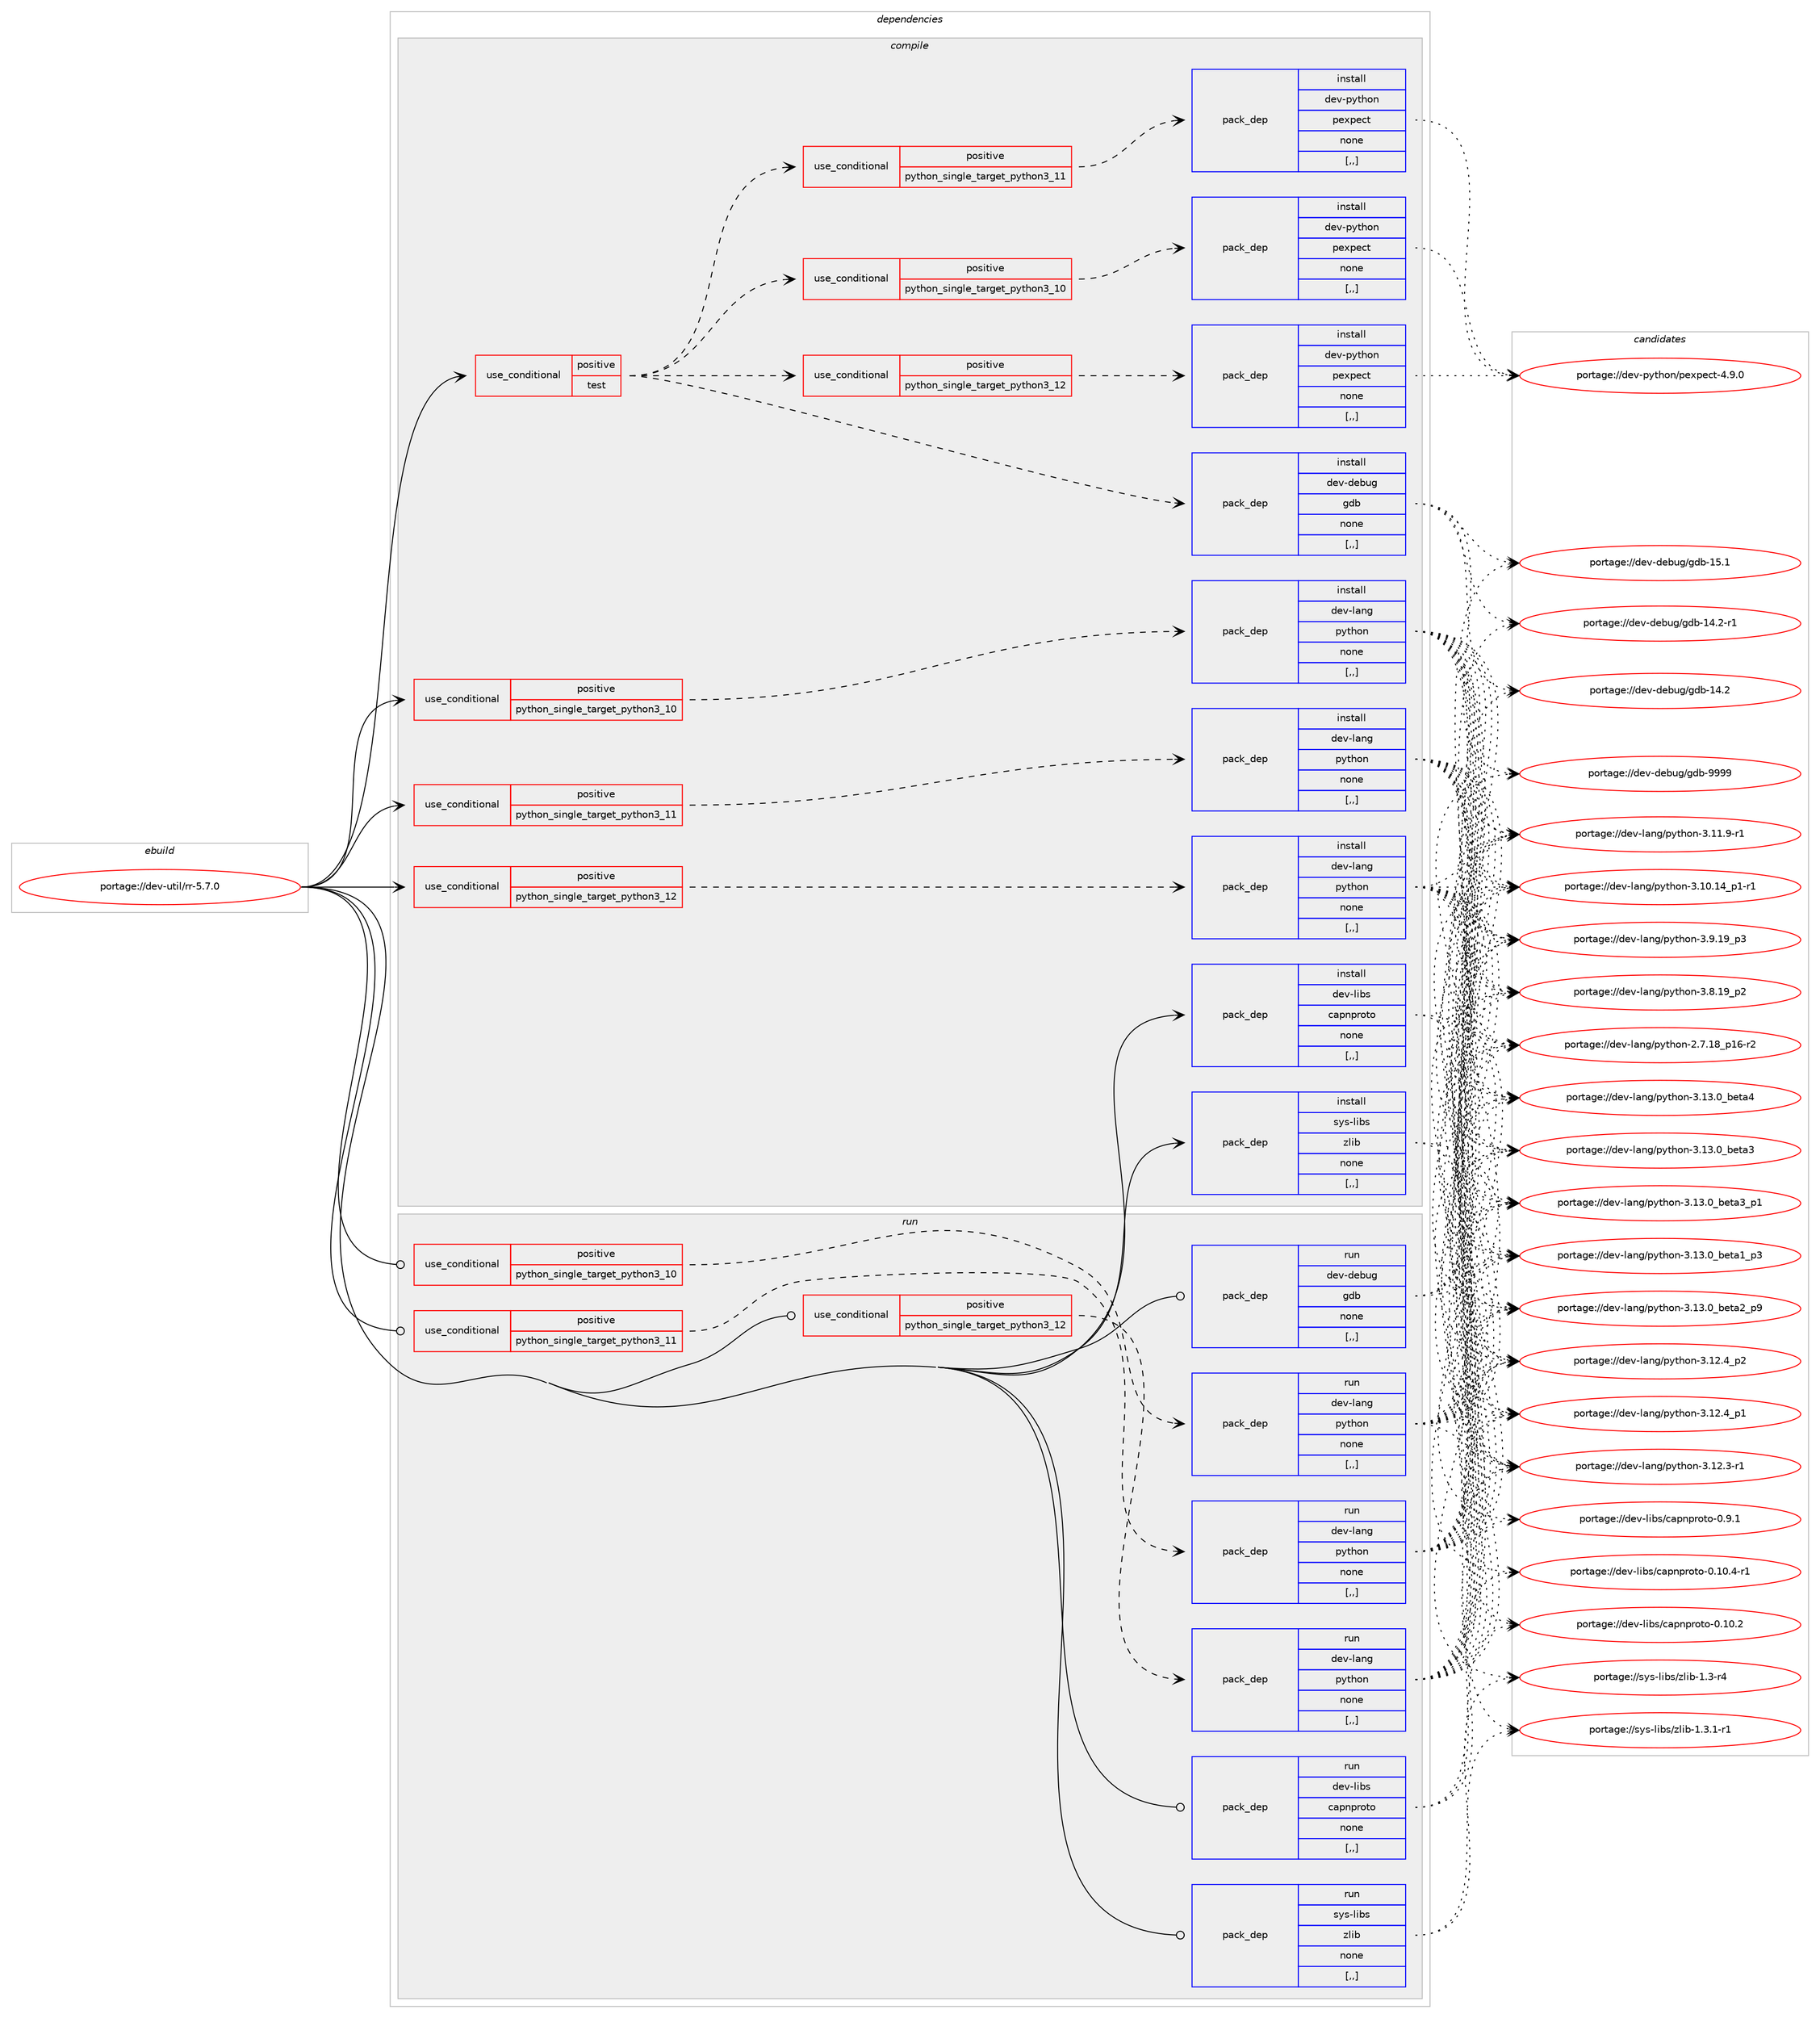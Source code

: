 digraph prolog {

# *************
# Graph options
# *************

newrank=true;
concentrate=true;
compound=true;
graph [rankdir=LR,fontname=Helvetica,fontsize=10,ranksep=1.5];#, ranksep=2.5, nodesep=0.2];
edge  [arrowhead=vee];
node  [fontname=Helvetica,fontsize=10];

# **********
# The ebuild
# **********

subgraph cluster_leftcol {
color=gray;
label=<<i>ebuild</i>>;
id [label="portage://dev-util/rr-5.7.0", color=red, width=4, href="../dev-util/rr-5.7.0.svg"];
}

# ****************
# The dependencies
# ****************

subgraph cluster_midcol {
color=gray;
label=<<i>dependencies</i>>;
subgraph cluster_compile {
fillcolor="#eeeeee";
style=filled;
label=<<i>compile</i>>;
subgraph cond61697 {
dependency219321 [label=<<TABLE BORDER="0" CELLBORDER="1" CELLSPACING="0" CELLPADDING="4"><TR><TD ROWSPAN="3" CELLPADDING="10">use_conditional</TD></TR><TR><TD>positive</TD></TR><TR><TD>python_single_target_python3_10</TD></TR></TABLE>>, shape=none, color=red];
subgraph pack156184 {
dependency219322 [label=<<TABLE BORDER="0" CELLBORDER="1" CELLSPACING="0" CELLPADDING="4" WIDTH="220"><TR><TD ROWSPAN="6" CELLPADDING="30">pack_dep</TD></TR><TR><TD WIDTH="110">install</TD></TR><TR><TD>dev-lang</TD></TR><TR><TD>python</TD></TR><TR><TD>none</TD></TR><TR><TD>[,,]</TD></TR></TABLE>>, shape=none, color=blue];
}
dependency219321:e -> dependency219322:w [weight=20,style="dashed",arrowhead="vee"];
}
id:e -> dependency219321:w [weight=20,style="solid",arrowhead="vee"];
subgraph cond61698 {
dependency219323 [label=<<TABLE BORDER="0" CELLBORDER="1" CELLSPACING="0" CELLPADDING="4"><TR><TD ROWSPAN="3" CELLPADDING="10">use_conditional</TD></TR><TR><TD>positive</TD></TR><TR><TD>python_single_target_python3_11</TD></TR></TABLE>>, shape=none, color=red];
subgraph pack156185 {
dependency219324 [label=<<TABLE BORDER="0" CELLBORDER="1" CELLSPACING="0" CELLPADDING="4" WIDTH="220"><TR><TD ROWSPAN="6" CELLPADDING="30">pack_dep</TD></TR><TR><TD WIDTH="110">install</TD></TR><TR><TD>dev-lang</TD></TR><TR><TD>python</TD></TR><TR><TD>none</TD></TR><TR><TD>[,,]</TD></TR></TABLE>>, shape=none, color=blue];
}
dependency219323:e -> dependency219324:w [weight=20,style="dashed",arrowhead="vee"];
}
id:e -> dependency219323:w [weight=20,style="solid",arrowhead="vee"];
subgraph cond61699 {
dependency219325 [label=<<TABLE BORDER="0" CELLBORDER="1" CELLSPACING="0" CELLPADDING="4"><TR><TD ROWSPAN="3" CELLPADDING="10">use_conditional</TD></TR><TR><TD>positive</TD></TR><TR><TD>python_single_target_python3_12</TD></TR></TABLE>>, shape=none, color=red];
subgraph pack156186 {
dependency219326 [label=<<TABLE BORDER="0" CELLBORDER="1" CELLSPACING="0" CELLPADDING="4" WIDTH="220"><TR><TD ROWSPAN="6" CELLPADDING="30">pack_dep</TD></TR><TR><TD WIDTH="110">install</TD></TR><TR><TD>dev-lang</TD></TR><TR><TD>python</TD></TR><TR><TD>none</TD></TR><TR><TD>[,,]</TD></TR></TABLE>>, shape=none, color=blue];
}
dependency219325:e -> dependency219326:w [weight=20,style="dashed",arrowhead="vee"];
}
id:e -> dependency219325:w [weight=20,style="solid",arrowhead="vee"];
subgraph cond61700 {
dependency219327 [label=<<TABLE BORDER="0" CELLBORDER="1" CELLSPACING="0" CELLPADDING="4"><TR><TD ROWSPAN="3" CELLPADDING="10">use_conditional</TD></TR><TR><TD>positive</TD></TR><TR><TD>test</TD></TR></TABLE>>, shape=none, color=red];
subgraph cond61701 {
dependency219328 [label=<<TABLE BORDER="0" CELLBORDER="1" CELLSPACING="0" CELLPADDING="4"><TR><TD ROWSPAN="3" CELLPADDING="10">use_conditional</TD></TR><TR><TD>positive</TD></TR><TR><TD>python_single_target_python3_10</TD></TR></TABLE>>, shape=none, color=red];
subgraph pack156187 {
dependency219329 [label=<<TABLE BORDER="0" CELLBORDER="1" CELLSPACING="0" CELLPADDING="4" WIDTH="220"><TR><TD ROWSPAN="6" CELLPADDING="30">pack_dep</TD></TR><TR><TD WIDTH="110">install</TD></TR><TR><TD>dev-python</TD></TR><TR><TD>pexpect</TD></TR><TR><TD>none</TD></TR><TR><TD>[,,]</TD></TR></TABLE>>, shape=none, color=blue];
}
dependency219328:e -> dependency219329:w [weight=20,style="dashed",arrowhead="vee"];
}
dependency219327:e -> dependency219328:w [weight=20,style="dashed",arrowhead="vee"];
subgraph cond61702 {
dependency219330 [label=<<TABLE BORDER="0" CELLBORDER="1" CELLSPACING="0" CELLPADDING="4"><TR><TD ROWSPAN="3" CELLPADDING="10">use_conditional</TD></TR><TR><TD>positive</TD></TR><TR><TD>python_single_target_python3_11</TD></TR></TABLE>>, shape=none, color=red];
subgraph pack156188 {
dependency219331 [label=<<TABLE BORDER="0" CELLBORDER="1" CELLSPACING="0" CELLPADDING="4" WIDTH="220"><TR><TD ROWSPAN="6" CELLPADDING="30">pack_dep</TD></TR><TR><TD WIDTH="110">install</TD></TR><TR><TD>dev-python</TD></TR><TR><TD>pexpect</TD></TR><TR><TD>none</TD></TR><TR><TD>[,,]</TD></TR></TABLE>>, shape=none, color=blue];
}
dependency219330:e -> dependency219331:w [weight=20,style="dashed",arrowhead="vee"];
}
dependency219327:e -> dependency219330:w [weight=20,style="dashed",arrowhead="vee"];
subgraph cond61703 {
dependency219332 [label=<<TABLE BORDER="0" CELLBORDER="1" CELLSPACING="0" CELLPADDING="4"><TR><TD ROWSPAN="3" CELLPADDING="10">use_conditional</TD></TR><TR><TD>positive</TD></TR><TR><TD>python_single_target_python3_12</TD></TR></TABLE>>, shape=none, color=red];
subgraph pack156189 {
dependency219333 [label=<<TABLE BORDER="0" CELLBORDER="1" CELLSPACING="0" CELLPADDING="4" WIDTH="220"><TR><TD ROWSPAN="6" CELLPADDING="30">pack_dep</TD></TR><TR><TD WIDTH="110">install</TD></TR><TR><TD>dev-python</TD></TR><TR><TD>pexpect</TD></TR><TR><TD>none</TD></TR><TR><TD>[,,]</TD></TR></TABLE>>, shape=none, color=blue];
}
dependency219332:e -> dependency219333:w [weight=20,style="dashed",arrowhead="vee"];
}
dependency219327:e -> dependency219332:w [weight=20,style="dashed",arrowhead="vee"];
subgraph pack156190 {
dependency219334 [label=<<TABLE BORDER="0" CELLBORDER="1" CELLSPACING="0" CELLPADDING="4" WIDTH="220"><TR><TD ROWSPAN="6" CELLPADDING="30">pack_dep</TD></TR><TR><TD WIDTH="110">install</TD></TR><TR><TD>dev-debug</TD></TR><TR><TD>gdb</TD></TR><TR><TD>none</TD></TR><TR><TD>[,,]</TD></TR></TABLE>>, shape=none, color=blue];
}
dependency219327:e -> dependency219334:w [weight=20,style="dashed",arrowhead="vee"];
}
id:e -> dependency219327:w [weight=20,style="solid",arrowhead="vee"];
subgraph pack156191 {
dependency219335 [label=<<TABLE BORDER="0" CELLBORDER="1" CELLSPACING="0" CELLPADDING="4" WIDTH="220"><TR><TD ROWSPAN="6" CELLPADDING="30">pack_dep</TD></TR><TR><TD WIDTH="110">install</TD></TR><TR><TD>dev-libs</TD></TR><TR><TD>capnproto</TD></TR><TR><TD>none</TD></TR><TR><TD>[,,]</TD></TR></TABLE>>, shape=none, color=blue];
}
id:e -> dependency219335:w [weight=20,style="solid",arrowhead="vee"];
subgraph pack156192 {
dependency219336 [label=<<TABLE BORDER="0" CELLBORDER="1" CELLSPACING="0" CELLPADDING="4" WIDTH="220"><TR><TD ROWSPAN="6" CELLPADDING="30">pack_dep</TD></TR><TR><TD WIDTH="110">install</TD></TR><TR><TD>sys-libs</TD></TR><TR><TD>zlib</TD></TR><TR><TD>none</TD></TR><TR><TD>[,,]</TD></TR></TABLE>>, shape=none, color=blue];
}
id:e -> dependency219336:w [weight=20,style="solid",arrowhead="vee"];
}
subgraph cluster_compileandrun {
fillcolor="#eeeeee";
style=filled;
label=<<i>compile and run</i>>;
}
subgraph cluster_run {
fillcolor="#eeeeee";
style=filled;
label=<<i>run</i>>;
subgraph cond61704 {
dependency219337 [label=<<TABLE BORDER="0" CELLBORDER="1" CELLSPACING="0" CELLPADDING="4"><TR><TD ROWSPAN="3" CELLPADDING="10">use_conditional</TD></TR><TR><TD>positive</TD></TR><TR><TD>python_single_target_python3_10</TD></TR></TABLE>>, shape=none, color=red];
subgraph pack156193 {
dependency219338 [label=<<TABLE BORDER="0" CELLBORDER="1" CELLSPACING="0" CELLPADDING="4" WIDTH="220"><TR><TD ROWSPAN="6" CELLPADDING="30">pack_dep</TD></TR><TR><TD WIDTH="110">run</TD></TR><TR><TD>dev-lang</TD></TR><TR><TD>python</TD></TR><TR><TD>none</TD></TR><TR><TD>[,,]</TD></TR></TABLE>>, shape=none, color=blue];
}
dependency219337:e -> dependency219338:w [weight=20,style="dashed",arrowhead="vee"];
}
id:e -> dependency219337:w [weight=20,style="solid",arrowhead="odot"];
subgraph cond61705 {
dependency219339 [label=<<TABLE BORDER="0" CELLBORDER="1" CELLSPACING="0" CELLPADDING="4"><TR><TD ROWSPAN="3" CELLPADDING="10">use_conditional</TD></TR><TR><TD>positive</TD></TR><TR><TD>python_single_target_python3_11</TD></TR></TABLE>>, shape=none, color=red];
subgraph pack156194 {
dependency219340 [label=<<TABLE BORDER="0" CELLBORDER="1" CELLSPACING="0" CELLPADDING="4" WIDTH="220"><TR><TD ROWSPAN="6" CELLPADDING="30">pack_dep</TD></TR><TR><TD WIDTH="110">run</TD></TR><TR><TD>dev-lang</TD></TR><TR><TD>python</TD></TR><TR><TD>none</TD></TR><TR><TD>[,,]</TD></TR></TABLE>>, shape=none, color=blue];
}
dependency219339:e -> dependency219340:w [weight=20,style="dashed",arrowhead="vee"];
}
id:e -> dependency219339:w [weight=20,style="solid",arrowhead="odot"];
subgraph cond61706 {
dependency219341 [label=<<TABLE BORDER="0" CELLBORDER="1" CELLSPACING="0" CELLPADDING="4"><TR><TD ROWSPAN="3" CELLPADDING="10">use_conditional</TD></TR><TR><TD>positive</TD></TR><TR><TD>python_single_target_python3_12</TD></TR></TABLE>>, shape=none, color=red];
subgraph pack156195 {
dependency219342 [label=<<TABLE BORDER="0" CELLBORDER="1" CELLSPACING="0" CELLPADDING="4" WIDTH="220"><TR><TD ROWSPAN="6" CELLPADDING="30">pack_dep</TD></TR><TR><TD WIDTH="110">run</TD></TR><TR><TD>dev-lang</TD></TR><TR><TD>python</TD></TR><TR><TD>none</TD></TR><TR><TD>[,,]</TD></TR></TABLE>>, shape=none, color=blue];
}
dependency219341:e -> dependency219342:w [weight=20,style="dashed",arrowhead="vee"];
}
id:e -> dependency219341:w [weight=20,style="solid",arrowhead="odot"];
subgraph pack156196 {
dependency219343 [label=<<TABLE BORDER="0" CELLBORDER="1" CELLSPACING="0" CELLPADDING="4" WIDTH="220"><TR><TD ROWSPAN="6" CELLPADDING="30">pack_dep</TD></TR><TR><TD WIDTH="110">run</TD></TR><TR><TD>dev-debug</TD></TR><TR><TD>gdb</TD></TR><TR><TD>none</TD></TR><TR><TD>[,,]</TD></TR></TABLE>>, shape=none, color=blue];
}
id:e -> dependency219343:w [weight=20,style="solid",arrowhead="odot"];
subgraph pack156197 {
dependency219344 [label=<<TABLE BORDER="0" CELLBORDER="1" CELLSPACING="0" CELLPADDING="4" WIDTH="220"><TR><TD ROWSPAN="6" CELLPADDING="30">pack_dep</TD></TR><TR><TD WIDTH="110">run</TD></TR><TR><TD>dev-libs</TD></TR><TR><TD>capnproto</TD></TR><TR><TD>none</TD></TR><TR><TD>[,,]</TD></TR></TABLE>>, shape=none, color=blue];
}
id:e -> dependency219344:w [weight=20,style="solid",arrowhead="odot"];
subgraph pack156198 {
dependency219345 [label=<<TABLE BORDER="0" CELLBORDER="1" CELLSPACING="0" CELLPADDING="4" WIDTH="220"><TR><TD ROWSPAN="6" CELLPADDING="30">pack_dep</TD></TR><TR><TD WIDTH="110">run</TD></TR><TR><TD>sys-libs</TD></TR><TR><TD>zlib</TD></TR><TR><TD>none</TD></TR><TR><TD>[,,]</TD></TR></TABLE>>, shape=none, color=blue];
}
id:e -> dependency219345:w [weight=20,style="solid",arrowhead="odot"];
}
}

# **************
# The candidates
# **************

subgraph cluster_choices {
rank=same;
color=gray;
label=<<i>candidates</i>>;

subgraph choice156184 {
color=black;
nodesep=1;
choice1001011184510897110103471121211161041111104551464951464895981011169752 [label="portage://dev-lang/python-3.13.0_beta4", color=red, width=4,href="../dev-lang/python-3.13.0_beta4.svg"];
choice10010111845108971101034711212111610411111045514649514648959810111697519511249 [label="portage://dev-lang/python-3.13.0_beta3_p1", color=red, width=4,href="../dev-lang/python-3.13.0_beta3_p1.svg"];
choice1001011184510897110103471121211161041111104551464951464895981011169751 [label="portage://dev-lang/python-3.13.0_beta3", color=red, width=4,href="../dev-lang/python-3.13.0_beta3.svg"];
choice10010111845108971101034711212111610411111045514649514648959810111697509511257 [label="portage://dev-lang/python-3.13.0_beta2_p9", color=red, width=4,href="../dev-lang/python-3.13.0_beta2_p9.svg"];
choice10010111845108971101034711212111610411111045514649514648959810111697499511251 [label="portage://dev-lang/python-3.13.0_beta1_p3", color=red, width=4,href="../dev-lang/python-3.13.0_beta1_p3.svg"];
choice100101118451089711010347112121116104111110455146495046529511250 [label="portage://dev-lang/python-3.12.4_p2", color=red, width=4,href="../dev-lang/python-3.12.4_p2.svg"];
choice100101118451089711010347112121116104111110455146495046529511249 [label="portage://dev-lang/python-3.12.4_p1", color=red, width=4,href="../dev-lang/python-3.12.4_p1.svg"];
choice100101118451089711010347112121116104111110455146495046514511449 [label="portage://dev-lang/python-3.12.3-r1", color=red, width=4,href="../dev-lang/python-3.12.3-r1.svg"];
choice100101118451089711010347112121116104111110455146494946574511449 [label="portage://dev-lang/python-3.11.9-r1", color=red, width=4,href="../dev-lang/python-3.11.9-r1.svg"];
choice100101118451089711010347112121116104111110455146494846495295112494511449 [label="portage://dev-lang/python-3.10.14_p1-r1", color=red, width=4,href="../dev-lang/python-3.10.14_p1-r1.svg"];
choice100101118451089711010347112121116104111110455146574649579511251 [label="portage://dev-lang/python-3.9.19_p3", color=red, width=4,href="../dev-lang/python-3.9.19_p3.svg"];
choice100101118451089711010347112121116104111110455146564649579511250 [label="portage://dev-lang/python-3.8.19_p2", color=red, width=4,href="../dev-lang/python-3.8.19_p2.svg"];
choice100101118451089711010347112121116104111110455046554649569511249544511450 [label="portage://dev-lang/python-2.7.18_p16-r2", color=red, width=4,href="../dev-lang/python-2.7.18_p16-r2.svg"];
dependency219322:e -> choice1001011184510897110103471121211161041111104551464951464895981011169752:w [style=dotted,weight="100"];
dependency219322:e -> choice10010111845108971101034711212111610411111045514649514648959810111697519511249:w [style=dotted,weight="100"];
dependency219322:e -> choice1001011184510897110103471121211161041111104551464951464895981011169751:w [style=dotted,weight="100"];
dependency219322:e -> choice10010111845108971101034711212111610411111045514649514648959810111697509511257:w [style=dotted,weight="100"];
dependency219322:e -> choice10010111845108971101034711212111610411111045514649514648959810111697499511251:w [style=dotted,weight="100"];
dependency219322:e -> choice100101118451089711010347112121116104111110455146495046529511250:w [style=dotted,weight="100"];
dependency219322:e -> choice100101118451089711010347112121116104111110455146495046529511249:w [style=dotted,weight="100"];
dependency219322:e -> choice100101118451089711010347112121116104111110455146495046514511449:w [style=dotted,weight="100"];
dependency219322:e -> choice100101118451089711010347112121116104111110455146494946574511449:w [style=dotted,weight="100"];
dependency219322:e -> choice100101118451089711010347112121116104111110455146494846495295112494511449:w [style=dotted,weight="100"];
dependency219322:e -> choice100101118451089711010347112121116104111110455146574649579511251:w [style=dotted,weight="100"];
dependency219322:e -> choice100101118451089711010347112121116104111110455146564649579511250:w [style=dotted,weight="100"];
dependency219322:e -> choice100101118451089711010347112121116104111110455046554649569511249544511450:w [style=dotted,weight="100"];
}
subgraph choice156185 {
color=black;
nodesep=1;
choice1001011184510897110103471121211161041111104551464951464895981011169752 [label="portage://dev-lang/python-3.13.0_beta4", color=red, width=4,href="../dev-lang/python-3.13.0_beta4.svg"];
choice10010111845108971101034711212111610411111045514649514648959810111697519511249 [label="portage://dev-lang/python-3.13.0_beta3_p1", color=red, width=4,href="../dev-lang/python-3.13.0_beta3_p1.svg"];
choice1001011184510897110103471121211161041111104551464951464895981011169751 [label="portage://dev-lang/python-3.13.0_beta3", color=red, width=4,href="../dev-lang/python-3.13.0_beta3.svg"];
choice10010111845108971101034711212111610411111045514649514648959810111697509511257 [label="portage://dev-lang/python-3.13.0_beta2_p9", color=red, width=4,href="../dev-lang/python-3.13.0_beta2_p9.svg"];
choice10010111845108971101034711212111610411111045514649514648959810111697499511251 [label="portage://dev-lang/python-3.13.0_beta1_p3", color=red, width=4,href="../dev-lang/python-3.13.0_beta1_p3.svg"];
choice100101118451089711010347112121116104111110455146495046529511250 [label="portage://dev-lang/python-3.12.4_p2", color=red, width=4,href="../dev-lang/python-3.12.4_p2.svg"];
choice100101118451089711010347112121116104111110455146495046529511249 [label="portage://dev-lang/python-3.12.4_p1", color=red, width=4,href="../dev-lang/python-3.12.4_p1.svg"];
choice100101118451089711010347112121116104111110455146495046514511449 [label="portage://dev-lang/python-3.12.3-r1", color=red, width=4,href="../dev-lang/python-3.12.3-r1.svg"];
choice100101118451089711010347112121116104111110455146494946574511449 [label="portage://dev-lang/python-3.11.9-r1", color=red, width=4,href="../dev-lang/python-3.11.9-r1.svg"];
choice100101118451089711010347112121116104111110455146494846495295112494511449 [label="portage://dev-lang/python-3.10.14_p1-r1", color=red, width=4,href="../dev-lang/python-3.10.14_p1-r1.svg"];
choice100101118451089711010347112121116104111110455146574649579511251 [label="portage://dev-lang/python-3.9.19_p3", color=red, width=4,href="../dev-lang/python-3.9.19_p3.svg"];
choice100101118451089711010347112121116104111110455146564649579511250 [label="portage://dev-lang/python-3.8.19_p2", color=red, width=4,href="../dev-lang/python-3.8.19_p2.svg"];
choice100101118451089711010347112121116104111110455046554649569511249544511450 [label="portage://dev-lang/python-2.7.18_p16-r2", color=red, width=4,href="../dev-lang/python-2.7.18_p16-r2.svg"];
dependency219324:e -> choice1001011184510897110103471121211161041111104551464951464895981011169752:w [style=dotted,weight="100"];
dependency219324:e -> choice10010111845108971101034711212111610411111045514649514648959810111697519511249:w [style=dotted,weight="100"];
dependency219324:e -> choice1001011184510897110103471121211161041111104551464951464895981011169751:w [style=dotted,weight="100"];
dependency219324:e -> choice10010111845108971101034711212111610411111045514649514648959810111697509511257:w [style=dotted,weight="100"];
dependency219324:e -> choice10010111845108971101034711212111610411111045514649514648959810111697499511251:w [style=dotted,weight="100"];
dependency219324:e -> choice100101118451089711010347112121116104111110455146495046529511250:w [style=dotted,weight="100"];
dependency219324:e -> choice100101118451089711010347112121116104111110455146495046529511249:w [style=dotted,weight="100"];
dependency219324:e -> choice100101118451089711010347112121116104111110455146495046514511449:w [style=dotted,weight="100"];
dependency219324:e -> choice100101118451089711010347112121116104111110455146494946574511449:w [style=dotted,weight="100"];
dependency219324:e -> choice100101118451089711010347112121116104111110455146494846495295112494511449:w [style=dotted,weight="100"];
dependency219324:e -> choice100101118451089711010347112121116104111110455146574649579511251:w [style=dotted,weight="100"];
dependency219324:e -> choice100101118451089711010347112121116104111110455146564649579511250:w [style=dotted,weight="100"];
dependency219324:e -> choice100101118451089711010347112121116104111110455046554649569511249544511450:w [style=dotted,weight="100"];
}
subgraph choice156186 {
color=black;
nodesep=1;
choice1001011184510897110103471121211161041111104551464951464895981011169752 [label="portage://dev-lang/python-3.13.0_beta4", color=red, width=4,href="../dev-lang/python-3.13.0_beta4.svg"];
choice10010111845108971101034711212111610411111045514649514648959810111697519511249 [label="portage://dev-lang/python-3.13.0_beta3_p1", color=red, width=4,href="../dev-lang/python-3.13.0_beta3_p1.svg"];
choice1001011184510897110103471121211161041111104551464951464895981011169751 [label="portage://dev-lang/python-3.13.0_beta3", color=red, width=4,href="../dev-lang/python-3.13.0_beta3.svg"];
choice10010111845108971101034711212111610411111045514649514648959810111697509511257 [label="portage://dev-lang/python-3.13.0_beta2_p9", color=red, width=4,href="../dev-lang/python-3.13.0_beta2_p9.svg"];
choice10010111845108971101034711212111610411111045514649514648959810111697499511251 [label="portage://dev-lang/python-3.13.0_beta1_p3", color=red, width=4,href="../dev-lang/python-3.13.0_beta1_p3.svg"];
choice100101118451089711010347112121116104111110455146495046529511250 [label="portage://dev-lang/python-3.12.4_p2", color=red, width=4,href="../dev-lang/python-3.12.4_p2.svg"];
choice100101118451089711010347112121116104111110455146495046529511249 [label="portage://dev-lang/python-3.12.4_p1", color=red, width=4,href="../dev-lang/python-3.12.4_p1.svg"];
choice100101118451089711010347112121116104111110455146495046514511449 [label="portage://dev-lang/python-3.12.3-r1", color=red, width=4,href="../dev-lang/python-3.12.3-r1.svg"];
choice100101118451089711010347112121116104111110455146494946574511449 [label="portage://dev-lang/python-3.11.9-r1", color=red, width=4,href="../dev-lang/python-3.11.9-r1.svg"];
choice100101118451089711010347112121116104111110455146494846495295112494511449 [label="portage://dev-lang/python-3.10.14_p1-r1", color=red, width=4,href="../dev-lang/python-3.10.14_p1-r1.svg"];
choice100101118451089711010347112121116104111110455146574649579511251 [label="portage://dev-lang/python-3.9.19_p3", color=red, width=4,href="../dev-lang/python-3.9.19_p3.svg"];
choice100101118451089711010347112121116104111110455146564649579511250 [label="portage://dev-lang/python-3.8.19_p2", color=red, width=4,href="../dev-lang/python-3.8.19_p2.svg"];
choice100101118451089711010347112121116104111110455046554649569511249544511450 [label="portage://dev-lang/python-2.7.18_p16-r2", color=red, width=4,href="../dev-lang/python-2.7.18_p16-r2.svg"];
dependency219326:e -> choice1001011184510897110103471121211161041111104551464951464895981011169752:w [style=dotted,weight="100"];
dependency219326:e -> choice10010111845108971101034711212111610411111045514649514648959810111697519511249:w [style=dotted,weight="100"];
dependency219326:e -> choice1001011184510897110103471121211161041111104551464951464895981011169751:w [style=dotted,weight="100"];
dependency219326:e -> choice10010111845108971101034711212111610411111045514649514648959810111697509511257:w [style=dotted,weight="100"];
dependency219326:e -> choice10010111845108971101034711212111610411111045514649514648959810111697499511251:w [style=dotted,weight="100"];
dependency219326:e -> choice100101118451089711010347112121116104111110455146495046529511250:w [style=dotted,weight="100"];
dependency219326:e -> choice100101118451089711010347112121116104111110455146495046529511249:w [style=dotted,weight="100"];
dependency219326:e -> choice100101118451089711010347112121116104111110455146495046514511449:w [style=dotted,weight="100"];
dependency219326:e -> choice100101118451089711010347112121116104111110455146494946574511449:w [style=dotted,weight="100"];
dependency219326:e -> choice100101118451089711010347112121116104111110455146494846495295112494511449:w [style=dotted,weight="100"];
dependency219326:e -> choice100101118451089711010347112121116104111110455146574649579511251:w [style=dotted,weight="100"];
dependency219326:e -> choice100101118451089711010347112121116104111110455146564649579511250:w [style=dotted,weight="100"];
dependency219326:e -> choice100101118451089711010347112121116104111110455046554649569511249544511450:w [style=dotted,weight="100"];
}
subgraph choice156187 {
color=black;
nodesep=1;
choice100101118451121211161041111104711210112011210199116455246574648 [label="portage://dev-python/pexpect-4.9.0", color=red, width=4,href="../dev-python/pexpect-4.9.0.svg"];
dependency219329:e -> choice100101118451121211161041111104711210112011210199116455246574648:w [style=dotted,weight="100"];
}
subgraph choice156188 {
color=black;
nodesep=1;
choice100101118451121211161041111104711210112011210199116455246574648 [label="portage://dev-python/pexpect-4.9.0", color=red, width=4,href="../dev-python/pexpect-4.9.0.svg"];
dependency219331:e -> choice100101118451121211161041111104711210112011210199116455246574648:w [style=dotted,weight="100"];
}
subgraph choice156189 {
color=black;
nodesep=1;
choice100101118451121211161041111104711210112011210199116455246574648 [label="portage://dev-python/pexpect-4.9.0", color=red, width=4,href="../dev-python/pexpect-4.9.0.svg"];
dependency219333:e -> choice100101118451121211161041111104711210112011210199116455246574648:w [style=dotted,weight="100"];
}
subgraph choice156190 {
color=black;
nodesep=1;
choice100101118451001019811710347103100984557575757 [label="portage://dev-debug/gdb-9999", color=red, width=4,href="../dev-debug/gdb-9999.svg"];
choice100101118451001019811710347103100984549534649 [label="portage://dev-debug/gdb-15.1", color=red, width=4,href="../dev-debug/gdb-15.1.svg"];
choice1001011184510010198117103471031009845495246504511449 [label="portage://dev-debug/gdb-14.2-r1", color=red, width=4,href="../dev-debug/gdb-14.2-r1.svg"];
choice100101118451001019811710347103100984549524650 [label="portage://dev-debug/gdb-14.2", color=red, width=4,href="../dev-debug/gdb-14.2.svg"];
dependency219334:e -> choice100101118451001019811710347103100984557575757:w [style=dotted,weight="100"];
dependency219334:e -> choice100101118451001019811710347103100984549534649:w [style=dotted,weight="100"];
dependency219334:e -> choice1001011184510010198117103471031009845495246504511449:w [style=dotted,weight="100"];
dependency219334:e -> choice100101118451001019811710347103100984549524650:w [style=dotted,weight="100"];
}
subgraph choice156191 {
color=black;
nodesep=1;
choice1001011184510810598115479997112110112114111116111454846494846524511449 [label="portage://dev-libs/capnproto-0.10.4-r1", color=red, width=4,href="../dev-libs/capnproto-0.10.4-r1.svg"];
choice100101118451081059811547999711211011211411111611145484649484650 [label="portage://dev-libs/capnproto-0.10.2", color=red, width=4,href="../dev-libs/capnproto-0.10.2.svg"];
choice1001011184510810598115479997112110112114111116111454846574649 [label="portage://dev-libs/capnproto-0.9.1", color=red, width=4,href="../dev-libs/capnproto-0.9.1.svg"];
dependency219335:e -> choice1001011184510810598115479997112110112114111116111454846494846524511449:w [style=dotted,weight="100"];
dependency219335:e -> choice100101118451081059811547999711211011211411111611145484649484650:w [style=dotted,weight="100"];
dependency219335:e -> choice1001011184510810598115479997112110112114111116111454846574649:w [style=dotted,weight="100"];
}
subgraph choice156192 {
color=black;
nodesep=1;
choice115121115451081059811547122108105984549465146494511449 [label="portage://sys-libs/zlib-1.3.1-r1", color=red, width=4,href="../sys-libs/zlib-1.3.1-r1.svg"];
choice11512111545108105981154712210810598454946514511452 [label="portage://sys-libs/zlib-1.3-r4", color=red, width=4,href="../sys-libs/zlib-1.3-r4.svg"];
dependency219336:e -> choice115121115451081059811547122108105984549465146494511449:w [style=dotted,weight="100"];
dependency219336:e -> choice11512111545108105981154712210810598454946514511452:w [style=dotted,weight="100"];
}
subgraph choice156193 {
color=black;
nodesep=1;
choice1001011184510897110103471121211161041111104551464951464895981011169752 [label="portage://dev-lang/python-3.13.0_beta4", color=red, width=4,href="../dev-lang/python-3.13.0_beta4.svg"];
choice10010111845108971101034711212111610411111045514649514648959810111697519511249 [label="portage://dev-lang/python-3.13.0_beta3_p1", color=red, width=4,href="../dev-lang/python-3.13.0_beta3_p1.svg"];
choice1001011184510897110103471121211161041111104551464951464895981011169751 [label="portage://dev-lang/python-3.13.0_beta3", color=red, width=4,href="../dev-lang/python-3.13.0_beta3.svg"];
choice10010111845108971101034711212111610411111045514649514648959810111697509511257 [label="portage://dev-lang/python-3.13.0_beta2_p9", color=red, width=4,href="../dev-lang/python-3.13.0_beta2_p9.svg"];
choice10010111845108971101034711212111610411111045514649514648959810111697499511251 [label="portage://dev-lang/python-3.13.0_beta1_p3", color=red, width=4,href="../dev-lang/python-3.13.0_beta1_p3.svg"];
choice100101118451089711010347112121116104111110455146495046529511250 [label="portage://dev-lang/python-3.12.4_p2", color=red, width=4,href="../dev-lang/python-3.12.4_p2.svg"];
choice100101118451089711010347112121116104111110455146495046529511249 [label="portage://dev-lang/python-3.12.4_p1", color=red, width=4,href="../dev-lang/python-3.12.4_p1.svg"];
choice100101118451089711010347112121116104111110455146495046514511449 [label="portage://dev-lang/python-3.12.3-r1", color=red, width=4,href="../dev-lang/python-3.12.3-r1.svg"];
choice100101118451089711010347112121116104111110455146494946574511449 [label="portage://dev-lang/python-3.11.9-r1", color=red, width=4,href="../dev-lang/python-3.11.9-r1.svg"];
choice100101118451089711010347112121116104111110455146494846495295112494511449 [label="portage://dev-lang/python-3.10.14_p1-r1", color=red, width=4,href="../dev-lang/python-3.10.14_p1-r1.svg"];
choice100101118451089711010347112121116104111110455146574649579511251 [label="portage://dev-lang/python-3.9.19_p3", color=red, width=4,href="../dev-lang/python-3.9.19_p3.svg"];
choice100101118451089711010347112121116104111110455146564649579511250 [label="portage://dev-lang/python-3.8.19_p2", color=red, width=4,href="../dev-lang/python-3.8.19_p2.svg"];
choice100101118451089711010347112121116104111110455046554649569511249544511450 [label="portage://dev-lang/python-2.7.18_p16-r2", color=red, width=4,href="../dev-lang/python-2.7.18_p16-r2.svg"];
dependency219338:e -> choice1001011184510897110103471121211161041111104551464951464895981011169752:w [style=dotted,weight="100"];
dependency219338:e -> choice10010111845108971101034711212111610411111045514649514648959810111697519511249:w [style=dotted,weight="100"];
dependency219338:e -> choice1001011184510897110103471121211161041111104551464951464895981011169751:w [style=dotted,weight="100"];
dependency219338:e -> choice10010111845108971101034711212111610411111045514649514648959810111697509511257:w [style=dotted,weight="100"];
dependency219338:e -> choice10010111845108971101034711212111610411111045514649514648959810111697499511251:w [style=dotted,weight="100"];
dependency219338:e -> choice100101118451089711010347112121116104111110455146495046529511250:w [style=dotted,weight="100"];
dependency219338:e -> choice100101118451089711010347112121116104111110455146495046529511249:w [style=dotted,weight="100"];
dependency219338:e -> choice100101118451089711010347112121116104111110455146495046514511449:w [style=dotted,weight="100"];
dependency219338:e -> choice100101118451089711010347112121116104111110455146494946574511449:w [style=dotted,weight="100"];
dependency219338:e -> choice100101118451089711010347112121116104111110455146494846495295112494511449:w [style=dotted,weight="100"];
dependency219338:e -> choice100101118451089711010347112121116104111110455146574649579511251:w [style=dotted,weight="100"];
dependency219338:e -> choice100101118451089711010347112121116104111110455146564649579511250:w [style=dotted,weight="100"];
dependency219338:e -> choice100101118451089711010347112121116104111110455046554649569511249544511450:w [style=dotted,weight="100"];
}
subgraph choice156194 {
color=black;
nodesep=1;
choice1001011184510897110103471121211161041111104551464951464895981011169752 [label="portage://dev-lang/python-3.13.0_beta4", color=red, width=4,href="../dev-lang/python-3.13.0_beta4.svg"];
choice10010111845108971101034711212111610411111045514649514648959810111697519511249 [label="portage://dev-lang/python-3.13.0_beta3_p1", color=red, width=4,href="../dev-lang/python-3.13.0_beta3_p1.svg"];
choice1001011184510897110103471121211161041111104551464951464895981011169751 [label="portage://dev-lang/python-3.13.0_beta3", color=red, width=4,href="../dev-lang/python-3.13.0_beta3.svg"];
choice10010111845108971101034711212111610411111045514649514648959810111697509511257 [label="portage://dev-lang/python-3.13.0_beta2_p9", color=red, width=4,href="../dev-lang/python-3.13.0_beta2_p9.svg"];
choice10010111845108971101034711212111610411111045514649514648959810111697499511251 [label="portage://dev-lang/python-3.13.0_beta1_p3", color=red, width=4,href="../dev-lang/python-3.13.0_beta1_p3.svg"];
choice100101118451089711010347112121116104111110455146495046529511250 [label="portage://dev-lang/python-3.12.4_p2", color=red, width=4,href="../dev-lang/python-3.12.4_p2.svg"];
choice100101118451089711010347112121116104111110455146495046529511249 [label="portage://dev-lang/python-3.12.4_p1", color=red, width=4,href="../dev-lang/python-3.12.4_p1.svg"];
choice100101118451089711010347112121116104111110455146495046514511449 [label="portage://dev-lang/python-3.12.3-r1", color=red, width=4,href="../dev-lang/python-3.12.3-r1.svg"];
choice100101118451089711010347112121116104111110455146494946574511449 [label="portage://dev-lang/python-3.11.9-r1", color=red, width=4,href="../dev-lang/python-3.11.9-r1.svg"];
choice100101118451089711010347112121116104111110455146494846495295112494511449 [label="portage://dev-lang/python-3.10.14_p1-r1", color=red, width=4,href="../dev-lang/python-3.10.14_p1-r1.svg"];
choice100101118451089711010347112121116104111110455146574649579511251 [label="portage://dev-lang/python-3.9.19_p3", color=red, width=4,href="../dev-lang/python-3.9.19_p3.svg"];
choice100101118451089711010347112121116104111110455146564649579511250 [label="portage://dev-lang/python-3.8.19_p2", color=red, width=4,href="../dev-lang/python-3.8.19_p2.svg"];
choice100101118451089711010347112121116104111110455046554649569511249544511450 [label="portage://dev-lang/python-2.7.18_p16-r2", color=red, width=4,href="../dev-lang/python-2.7.18_p16-r2.svg"];
dependency219340:e -> choice1001011184510897110103471121211161041111104551464951464895981011169752:w [style=dotted,weight="100"];
dependency219340:e -> choice10010111845108971101034711212111610411111045514649514648959810111697519511249:w [style=dotted,weight="100"];
dependency219340:e -> choice1001011184510897110103471121211161041111104551464951464895981011169751:w [style=dotted,weight="100"];
dependency219340:e -> choice10010111845108971101034711212111610411111045514649514648959810111697509511257:w [style=dotted,weight="100"];
dependency219340:e -> choice10010111845108971101034711212111610411111045514649514648959810111697499511251:w [style=dotted,weight="100"];
dependency219340:e -> choice100101118451089711010347112121116104111110455146495046529511250:w [style=dotted,weight="100"];
dependency219340:e -> choice100101118451089711010347112121116104111110455146495046529511249:w [style=dotted,weight="100"];
dependency219340:e -> choice100101118451089711010347112121116104111110455146495046514511449:w [style=dotted,weight="100"];
dependency219340:e -> choice100101118451089711010347112121116104111110455146494946574511449:w [style=dotted,weight="100"];
dependency219340:e -> choice100101118451089711010347112121116104111110455146494846495295112494511449:w [style=dotted,weight="100"];
dependency219340:e -> choice100101118451089711010347112121116104111110455146574649579511251:w [style=dotted,weight="100"];
dependency219340:e -> choice100101118451089711010347112121116104111110455146564649579511250:w [style=dotted,weight="100"];
dependency219340:e -> choice100101118451089711010347112121116104111110455046554649569511249544511450:w [style=dotted,weight="100"];
}
subgraph choice156195 {
color=black;
nodesep=1;
choice1001011184510897110103471121211161041111104551464951464895981011169752 [label="portage://dev-lang/python-3.13.0_beta4", color=red, width=4,href="../dev-lang/python-3.13.0_beta4.svg"];
choice10010111845108971101034711212111610411111045514649514648959810111697519511249 [label="portage://dev-lang/python-3.13.0_beta3_p1", color=red, width=4,href="../dev-lang/python-3.13.0_beta3_p1.svg"];
choice1001011184510897110103471121211161041111104551464951464895981011169751 [label="portage://dev-lang/python-3.13.0_beta3", color=red, width=4,href="../dev-lang/python-3.13.0_beta3.svg"];
choice10010111845108971101034711212111610411111045514649514648959810111697509511257 [label="portage://dev-lang/python-3.13.0_beta2_p9", color=red, width=4,href="../dev-lang/python-3.13.0_beta2_p9.svg"];
choice10010111845108971101034711212111610411111045514649514648959810111697499511251 [label="portage://dev-lang/python-3.13.0_beta1_p3", color=red, width=4,href="../dev-lang/python-3.13.0_beta1_p3.svg"];
choice100101118451089711010347112121116104111110455146495046529511250 [label="portage://dev-lang/python-3.12.4_p2", color=red, width=4,href="../dev-lang/python-3.12.4_p2.svg"];
choice100101118451089711010347112121116104111110455146495046529511249 [label="portage://dev-lang/python-3.12.4_p1", color=red, width=4,href="../dev-lang/python-3.12.4_p1.svg"];
choice100101118451089711010347112121116104111110455146495046514511449 [label="portage://dev-lang/python-3.12.3-r1", color=red, width=4,href="../dev-lang/python-3.12.3-r1.svg"];
choice100101118451089711010347112121116104111110455146494946574511449 [label="portage://dev-lang/python-3.11.9-r1", color=red, width=4,href="../dev-lang/python-3.11.9-r1.svg"];
choice100101118451089711010347112121116104111110455146494846495295112494511449 [label="portage://dev-lang/python-3.10.14_p1-r1", color=red, width=4,href="../dev-lang/python-3.10.14_p1-r1.svg"];
choice100101118451089711010347112121116104111110455146574649579511251 [label="portage://dev-lang/python-3.9.19_p3", color=red, width=4,href="../dev-lang/python-3.9.19_p3.svg"];
choice100101118451089711010347112121116104111110455146564649579511250 [label="portage://dev-lang/python-3.8.19_p2", color=red, width=4,href="../dev-lang/python-3.8.19_p2.svg"];
choice100101118451089711010347112121116104111110455046554649569511249544511450 [label="portage://dev-lang/python-2.7.18_p16-r2", color=red, width=4,href="../dev-lang/python-2.7.18_p16-r2.svg"];
dependency219342:e -> choice1001011184510897110103471121211161041111104551464951464895981011169752:w [style=dotted,weight="100"];
dependency219342:e -> choice10010111845108971101034711212111610411111045514649514648959810111697519511249:w [style=dotted,weight="100"];
dependency219342:e -> choice1001011184510897110103471121211161041111104551464951464895981011169751:w [style=dotted,weight="100"];
dependency219342:e -> choice10010111845108971101034711212111610411111045514649514648959810111697509511257:w [style=dotted,weight="100"];
dependency219342:e -> choice10010111845108971101034711212111610411111045514649514648959810111697499511251:w [style=dotted,weight="100"];
dependency219342:e -> choice100101118451089711010347112121116104111110455146495046529511250:w [style=dotted,weight="100"];
dependency219342:e -> choice100101118451089711010347112121116104111110455146495046529511249:w [style=dotted,weight="100"];
dependency219342:e -> choice100101118451089711010347112121116104111110455146495046514511449:w [style=dotted,weight="100"];
dependency219342:e -> choice100101118451089711010347112121116104111110455146494946574511449:w [style=dotted,weight="100"];
dependency219342:e -> choice100101118451089711010347112121116104111110455146494846495295112494511449:w [style=dotted,weight="100"];
dependency219342:e -> choice100101118451089711010347112121116104111110455146574649579511251:w [style=dotted,weight="100"];
dependency219342:e -> choice100101118451089711010347112121116104111110455146564649579511250:w [style=dotted,weight="100"];
dependency219342:e -> choice100101118451089711010347112121116104111110455046554649569511249544511450:w [style=dotted,weight="100"];
}
subgraph choice156196 {
color=black;
nodesep=1;
choice100101118451001019811710347103100984557575757 [label="portage://dev-debug/gdb-9999", color=red, width=4,href="../dev-debug/gdb-9999.svg"];
choice100101118451001019811710347103100984549534649 [label="portage://dev-debug/gdb-15.1", color=red, width=4,href="../dev-debug/gdb-15.1.svg"];
choice1001011184510010198117103471031009845495246504511449 [label="portage://dev-debug/gdb-14.2-r1", color=red, width=4,href="../dev-debug/gdb-14.2-r1.svg"];
choice100101118451001019811710347103100984549524650 [label="portage://dev-debug/gdb-14.2", color=red, width=4,href="../dev-debug/gdb-14.2.svg"];
dependency219343:e -> choice100101118451001019811710347103100984557575757:w [style=dotted,weight="100"];
dependency219343:e -> choice100101118451001019811710347103100984549534649:w [style=dotted,weight="100"];
dependency219343:e -> choice1001011184510010198117103471031009845495246504511449:w [style=dotted,weight="100"];
dependency219343:e -> choice100101118451001019811710347103100984549524650:w [style=dotted,weight="100"];
}
subgraph choice156197 {
color=black;
nodesep=1;
choice1001011184510810598115479997112110112114111116111454846494846524511449 [label="portage://dev-libs/capnproto-0.10.4-r1", color=red, width=4,href="../dev-libs/capnproto-0.10.4-r1.svg"];
choice100101118451081059811547999711211011211411111611145484649484650 [label="portage://dev-libs/capnproto-0.10.2", color=red, width=4,href="../dev-libs/capnproto-0.10.2.svg"];
choice1001011184510810598115479997112110112114111116111454846574649 [label="portage://dev-libs/capnproto-0.9.1", color=red, width=4,href="../dev-libs/capnproto-0.9.1.svg"];
dependency219344:e -> choice1001011184510810598115479997112110112114111116111454846494846524511449:w [style=dotted,weight="100"];
dependency219344:e -> choice100101118451081059811547999711211011211411111611145484649484650:w [style=dotted,weight="100"];
dependency219344:e -> choice1001011184510810598115479997112110112114111116111454846574649:w [style=dotted,weight="100"];
}
subgraph choice156198 {
color=black;
nodesep=1;
choice115121115451081059811547122108105984549465146494511449 [label="portage://sys-libs/zlib-1.3.1-r1", color=red, width=4,href="../sys-libs/zlib-1.3.1-r1.svg"];
choice11512111545108105981154712210810598454946514511452 [label="portage://sys-libs/zlib-1.3-r4", color=red, width=4,href="../sys-libs/zlib-1.3-r4.svg"];
dependency219345:e -> choice115121115451081059811547122108105984549465146494511449:w [style=dotted,weight="100"];
dependency219345:e -> choice11512111545108105981154712210810598454946514511452:w [style=dotted,weight="100"];
}
}

}
